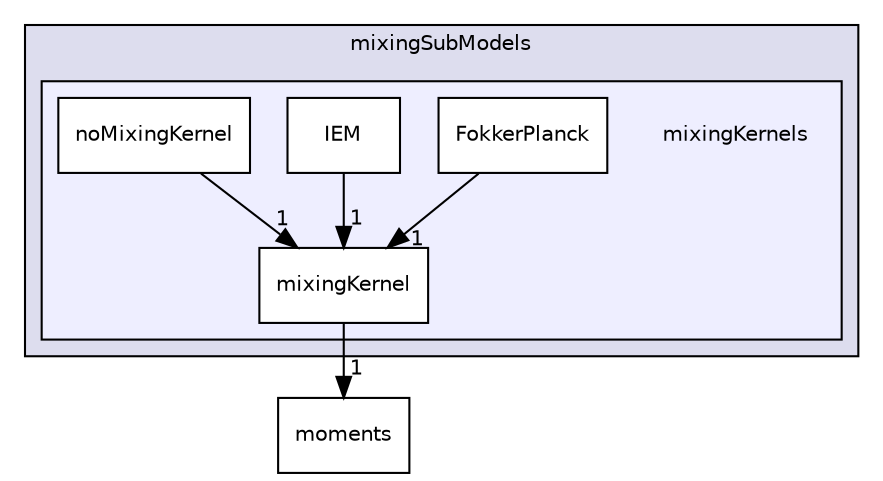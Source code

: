 digraph "mixingKernels" {
  bgcolor=transparent;
  compound=true
  node [ fontsize="10", fontname="Helvetica"];
  edge [ labelfontsize="10", labelfontname="Helvetica"];
  subgraph clusterdir_2e6d34bda531f0fb841bc3aac1e0e585 {
    graph [ bgcolor="#ddddee", pencolor="black", label="mixingSubModels" fontname="Helvetica", fontsize="10", URL="dir_2e6d34bda531f0fb841bc3aac1e0e585.html"]
  subgraph clusterdir_59c2c0be88902734948c694706404395 {
    graph [ bgcolor="#eeeeff", pencolor="black", label="" URL="dir_59c2c0be88902734948c694706404395.html"];
    dir_59c2c0be88902734948c694706404395 [shape=plaintext label="mixingKernels"];
    dir_9cf8c1fe955c19230075a4ccb15e9149 [shape=box label="FokkerPlanck" color="black" fillcolor="white" style="filled" URL="dir_9cf8c1fe955c19230075a4ccb15e9149.html"];
    dir_044ce33e76c3206ee6cfd9fffb2276e9 [shape=box label="IEM" color="black" fillcolor="white" style="filled" URL="dir_044ce33e76c3206ee6cfd9fffb2276e9.html"];
    dir_5b2311dddb8d1d4e27493a6b3d60ef15 [shape=box label="mixingKernel" color="black" fillcolor="white" style="filled" URL="dir_5b2311dddb8d1d4e27493a6b3d60ef15.html"];
    dir_43e0b0d198e6e9c89e5e435b2ab71386 [shape=box label="noMixingKernel" color="black" fillcolor="white" style="filled" URL="dir_43e0b0d198e6e9c89e5e435b2ab71386.html"];
  }
  }
  dir_17a6c3d0f5fde6543c26c10fa938ae5d [shape=box label="moments" URL="dir_17a6c3d0f5fde6543c26c10fa938ae5d.html"];
  dir_43e0b0d198e6e9c89e5e435b2ab71386->dir_5b2311dddb8d1d4e27493a6b3d60ef15 [headlabel="1", labeldistance=1.5 headhref="dir_000279_000232.html"];
  dir_5b2311dddb8d1d4e27493a6b3d60ef15->dir_17a6c3d0f5fde6543c26c10fa938ae5d [headlabel="1", labeldistance=1.5 headhref="dir_000232_000237.html"];
  dir_044ce33e76c3206ee6cfd9fffb2276e9->dir_5b2311dddb8d1d4e27493a6b3d60ef15 [headlabel="1", labeldistance=1.5 headhref="dir_000190_000232.html"];
  dir_9cf8c1fe955c19230075a4ccb15e9149->dir_5b2311dddb8d1d4e27493a6b3d60ef15 [headlabel="1", labeldistance=1.5 headhref="dir_000155_000232.html"];
}
